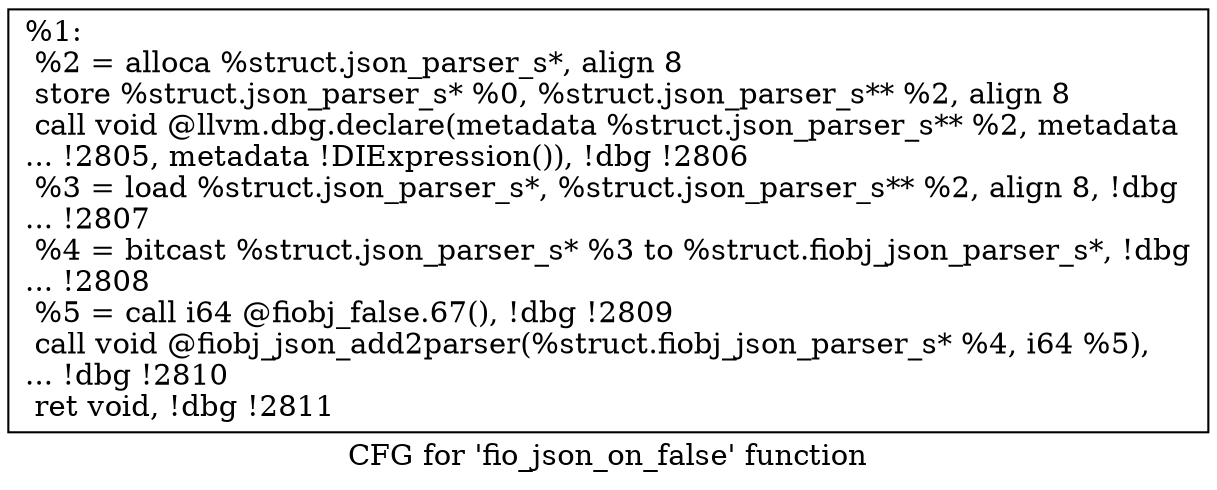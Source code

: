 digraph "CFG for 'fio_json_on_false' function" {
	label="CFG for 'fio_json_on_false' function";

	Node0x556851ec1db0 [shape=record,label="{%1:\l  %2 = alloca %struct.json_parser_s*, align 8\l  store %struct.json_parser_s* %0, %struct.json_parser_s** %2, align 8\l  call void @llvm.dbg.declare(metadata %struct.json_parser_s** %2, metadata\l... !2805, metadata !DIExpression()), !dbg !2806\l  %3 = load %struct.json_parser_s*, %struct.json_parser_s** %2, align 8, !dbg\l... !2807\l  %4 = bitcast %struct.json_parser_s* %3 to %struct.fiobj_json_parser_s*, !dbg\l... !2808\l  %5 = call i64 @fiobj_false.67(), !dbg !2809\l  call void @fiobj_json_add2parser(%struct.fiobj_json_parser_s* %4, i64 %5),\l... !dbg !2810\l  ret void, !dbg !2811\l}"];
}
